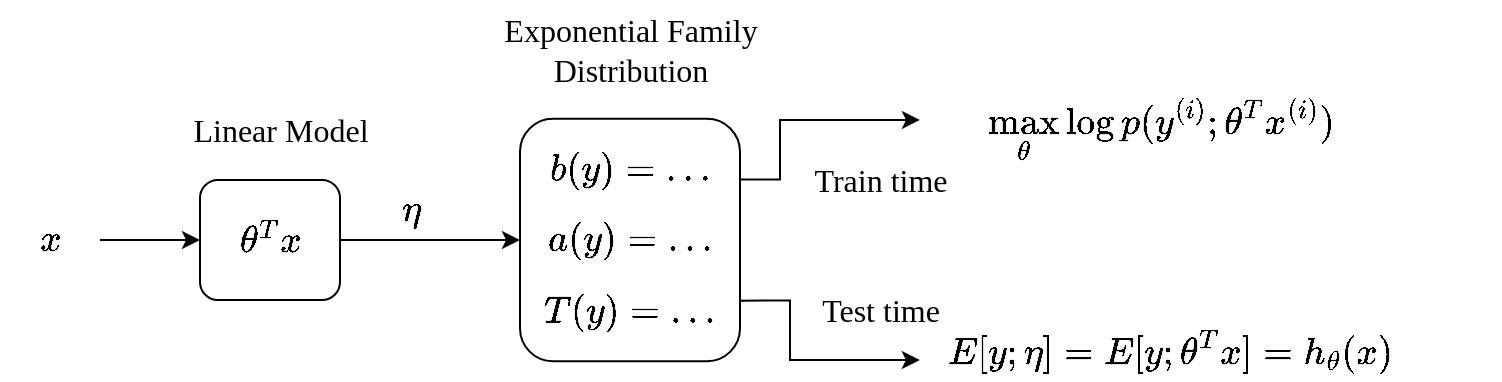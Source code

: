 <mxfile version="27.1.3">
  <diagram name="Page-1" id="8A-6LLFB2WcYGKclbAw4">
    <mxGraphModel dx="958" dy="499" grid="1" gridSize="10" guides="1" tooltips="1" connect="1" arrows="1" fold="1" page="1" pageScale="1" pageWidth="2336" pageHeight="1654" math="1" shadow="0">
      <root>
        <mxCell id="0" />
        <mxCell id="1" parent="0" />
        <mxCell id="QZK2HS5chqRn9Le4Sm2T-8" style="edgeStyle=orthogonalEdgeStyle;rounded=0;orthogonalLoop=1;jettySize=auto;html=1;exitX=1;exitY=0.5;exitDx=0;exitDy=0;entryX=0;entryY=0.5;entryDx=0;entryDy=0;" parent="1" source="QZK2HS5chqRn9Le4Sm2T-1" target="QZK2HS5chqRn9Le4Sm2T-5" edge="1">
          <mxGeometry relative="1" as="geometry" />
        </mxCell>
        <mxCell id="QZK2HS5chqRn9Le4Sm2T-1" value="&lt;font style=&quot;font-size: 16px;&quot;&gt;\(\theta^T x\)&lt;/font&gt;" style="rounded=1;whiteSpace=wrap;html=1;" parent="1" vertex="1">
          <mxGeometry x="450" y="270" width="70" height="60" as="geometry" />
        </mxCell>
        <mxCell id="QZK2HS5chqRn9Le4Sm2T-2" value="&lt;font face=&quot;Georgia&quot; style=&quot;font-size: 16px;&quot;&gt;Linear Model&lt;/font&gt;" style="text;html=1;align=center;verticalAlign=middle;resizable=0;points=[];autosize=1;strokeColor=none;fillColor=none;" parent="1" vertex="1">
          <mxGeometry x="430" y="230" width="120" height="30" as="geometry" />
        </mxCell>
        <mxCell id="QZK2HS5chqRn9Le4Sm2T-4" value="" style="edgeStyle=orthogonalEdgeStyle;rounded=0;orthogonalLoop=1;jettySize=auto;html=1;" parent="1" source="QZK2HS5chqRn9Le4Sm2T-3" target="QZK2HS5chqRn9Le4Sm2T-1" edge="1">
          <mxGeometry relative="1" as="geometry" />
        </mxCell>
        <mxCell id="QZK2HS5chqRn9Le4Sm2T-3" value="&lt;font style=&quot;font-size: 16px;&quot;&gt;\(x\)&lt;/font&gt;" style="text;html=1;align=center;verticalAlign=middle;resizable=0;points=[];autosize=1;strokeColor=none;fillColor=none;" parent="1" vertex="1">
          <mxGeometry x="350" y="285" width="50" height="30" as="geometry" />
        </mxCell>
        <mxCell id="QZK2HS5chqRn9Le4Sm2T-5" value="&lt;span style=&quot;font-size: 16px;&quot;&gt;\[b(y)=\dots \]&lt;/span&gt;&lt;div&gt;&lt;span style=&quot;font-size: 16px;&quot;&gt;\[a(y)= \dots\]&lt;/span&gt;&lt;/div&gt;&lt;div&gt;&lt;span style=&quot;font-size: 16px;&quot;&gt;\[T(y)=\dots \]&lt;/span&gt;&lt;/div&gt;" style="rounded=1;whiteSpace=wrap;html=1;" parent="1" vertex="1">
          <mxGeometry x="610" y="239.38" width="110" height="121.25" as="geometry" />
        </mxCell>
        <mxCell id="QZK2HS5chqRn9Le4Sm2T-6" value="&lt;font face=&quot;Georgia&quot;&gt;&lt;font style=&quot;font-size: 16px;&quot;&gt;Exponential&amp;nbsp;&lt;/font&gt;&lt;span style=&quot;font-size: 16px; background-color: transparent; color: light-dark(rgb(0, 0, 0), rgb(255, 255, 255));&quot;&gt;Family&lt;/span&gt;&lt;/font&gt;&lt;div&gt;&lt;font face=&quot;Georgia&quot; style=&quot;font-size: 16px;&quot;&gt;Distribution&lt;/font&gt;&lt;/div&gt;" style="text;html=1;align=center;verticalAlign=middle;resizable=0;points=[];autosize=1;strokeColor=none;fillColor=none;" parent="1" vertex="1">
          <mxGeometry x="585" y="180" width="160" height="50" as="geometry" />
        </mxCell>
        <mxCell id="QZK2HS5chqRn9Le4Sm2T-9" value="&lt;font style=&quot;font-size: 16px;&quot;&gt;\(\eta\)&lt;/font&gt;" style="text;html=1;align=center;verticalAlign=middle;resizable=0;points=[];autosize=1;strokeColor=none;fillColor=none;" parent="1" vertex="1">
          <mxGeometry x="520" y="270" width="70" height="30" as="geometry" />
        </mxCell>
        <mxCell id="QZK2HS5chqRn9Le4Sm2T-10" value="&lt;span style=&quot;font-size: 16px;&quot;&gt;\[E[y; \eta] = E[y;\theta^T x] = h_{\theta}(x)\]&lt;/span&gt;" style="text;html=1;align=center;verticalAlign=middle;resizable=0;points=[];autosize=1;strokeColor=none;fillColor=none;" parent="1" vertex="1">
          <mxGeometry x="770" y="340" width="330" height="30" as="geometry" />
        </mxCell>
        <mxCell id="QZK2HS5chqRn9Le4Sm2T-12" value="&lt;span style=&quot;font-size: 16px;&quot;&gt;\[\max_{\theta} \log p(y^{(i)}; \theta^T x^{(i)})\]&lt;/span&gt;" style="text;html=1;align=center;verticalAlign=middle;resizable=0;points=[];autosize=1;strokeColor=none;fillColor=none;" parent="1" vertex="1">
          <mxGeometry x="760" y="230" width="340" height="30" as="geometry" />
        </mxCell>
        <mxCell id="QZK2HS5chqRn9Le4Sm2T-14" style="edgeStyle=orthogonalEdgeStyle;rounded=0;orthogonalLoop=1;jettySize=auto;html=1;exitX=1;exitY=0.25;exitDx=0;exitDy=0;entryX=0.147;entryY=0.333;entryDx=0;entryDy=0;entryPerimeter=0;" parent="1" source="QZK2HS5chqRn9Le4Sm2T-5" target="QZK2HS5chqRn9Le4Sm2T-12" edge="1">
          <mxGeometry relative="1" as="geometry" />
        </mxCell>
        <mxCell id="QZK2HS5chqRn9Le4Sm2T-15" style="edgeStyle=orthogonalEdgeStyle;rounded=0;orthogonalLoop=1;jettySize=auto;html=1;exitX=1;exitY=0.75;exitDx=0;exitDy=0;entryX=0.121;entryY=0.667;entryDx=0;entryDy=0;entryPerimeter=0;" parent="1" source="QZK2HS5chqRn9Le4Sm2T-5" target="QZK2HS5chqRn9Le4Sm2T-10" edge="1">
          <mxGeometry relative="1" as="geometry" />
        </mxCell>
        <mxCell id="trUEBuKFNFZ4emK2jnDp-1" value="&lt;font face=&quot;Georgia&quot;&gt;&lt;span style=&quot;font-size: 16px;&quot;&gt;Train time&lt;/span&gt;&lt;/font&gt;" style="text;html=1;align=center;verticalAlign=middle;resizable=0;points=[];autosize=1;strokeColor=none;fillColor=none;" vertex="1" parent="1">
          <mxGeometry x="740" y="255" width="100" height="30" as="geometry" />
        </mxCell>
        <mxCell id="trUEBuKFNFZ4emK2jnDp-2" value="&lt;font face=&quot;Georgia&quot;&gt;&lt;span style=&quot;font-size: 16px;&quot;&gt;Test time&lt;/span&gt;&lt;/font&gt;" style="text;html=1;align=center;verticalAlign=middle;resizable=0;points=[];autosize=1;strokeColor=none;fillColor=none;" vertex="1" parent="1">
          <mxGeometry x="745" y="320" width="90" height="30" as="geometry" />
        </mxCell>
      </root>
    </mxGraphModel>
  </diagram>
</mxfile>
